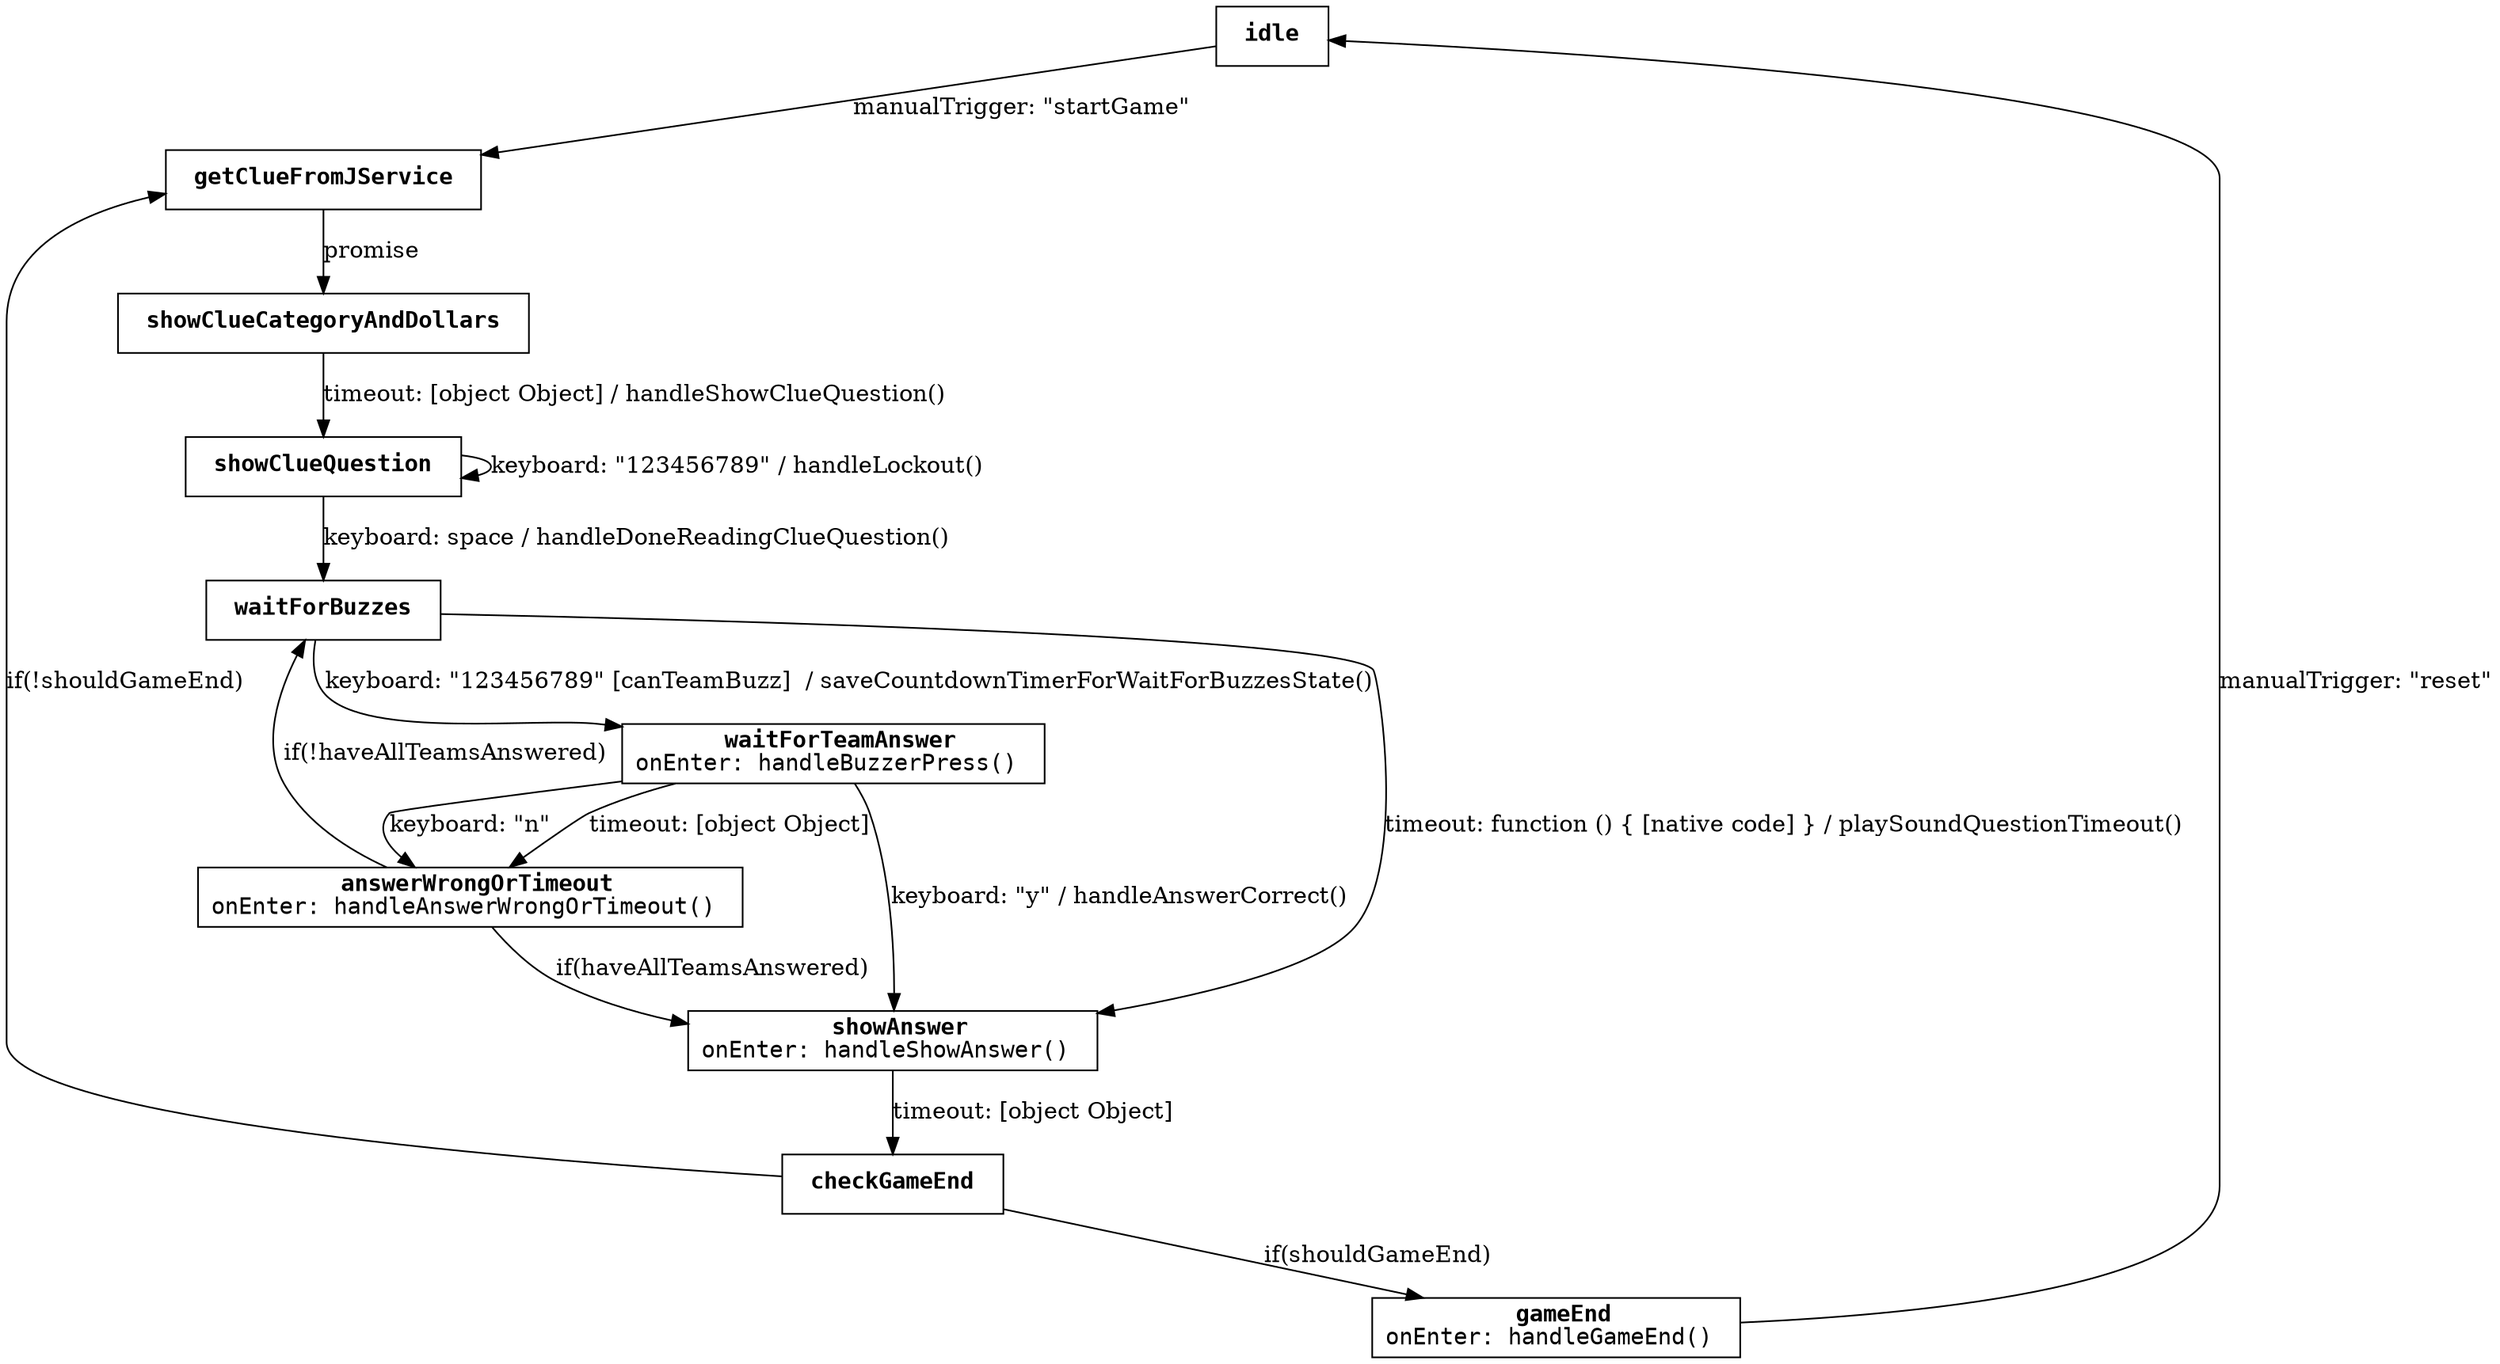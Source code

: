 digraph jeopardy {
	graph [id="jeopardy"];
	node [shape="rect", fontname="monospace"];

	idle [label= < <b>idle</b> >, id="idle"];
	idle -> getClueFromJService [label="manualTrigger: \"startGame\"", id="idle_to_getClueFromJService"];

	getClueFromJService [label= < <b>getClueFromJService</b> >, id="getClueFromJService"];
	getClueFromJService -> showClueCategoryAndDollars [label="promise", id="getClueFromJService_to_showClueCategoryAndDollars"];

	showClueCategoryAndDollars [label= < <b>showClueCategoryAndDollars</b> >, id="showClueCategoryAndDollars"];
	showClueCategoryAndDollars -> showClueQuestion [label="timeout: [object Object] / handleShowClueQuestion()", id="showClueCategoryAndDollars_to_showClueQuestion"];

	showClueQuestion [label= < <b>showClueQuestion</b> >, id="showClueQuestion"];
	showClueQuestion -> waitForBuzzes [label="keyboard: space / handleDoneReadingClueQuestion()", id="showClueQuestion_to_waitForBuzzes"];
	showClueQuestion -> showClueQuestion [label="keyboard: \"123456789\" / handleLockout()", id="showClueQuestion_to_showClueQuestion"];

	waitForBuzzes [label= < <b>waitForBuzzes</b> >, id="waitForBuzzes"];
	waitForBuzzes -> waitForTeamAnswer [label="keyboard: \"123456789\" [canTeamBuzz]  / saveCountdownTimerForWaitForBuzzesState()", id="waitForBuzzes_to_waitForTeamAnswer"];
	waitForBuzzes -> showAnswer [label="timeout: function () { [native code] } / playSoundQuestionTimeout()", id="waitForBuzzes_to_showAnswer"];

	waitForTeamAnswer [label= < <b>waitForTeamAnswer</b><br/>onEnter: handleBuzzerPress() >, id="waitForTeamAnswer"];
	waitForTeamAnswer -> showAnswer [label="keyboard: \"y\" / handleAnswerCorrect()", id="waitForTeamAnswer_to_showAnswer"];
	waitForTeamAnswer -> answerWrongOrTimeout [label="keyboard: \"n\"", id="waitForTeamAnswer_to_answerWrongOrTimeout"];
	waitForTeamAnswer -> answerWrongOrTimeout [label="timeout: [object Object]", id="waitForTeamAnswer_to_answerWrongOrTimeout"];

	answerWrongOrTimeout [label= < <b>answerWrongOrTimeout</b><br/>onEnter: handleAnswerWrongOrTimeout() >, id="answerWrongOrTimeout"];
	answerWrongOrTimeout -> showAnswer [label="if(haveAllTeamsAnswered)", id="answerWrongOrTimeout_to_showAnswer"];
	answerWrongOrTimeout -> waitForBuzzes [label="if(!haveAllTeamsAnswered)", id="answerWrongOrTimeout_to_waitForBuzzes"];

	showAnswer [label= < <b>showAnswer</b><br/>onEnter: handleShowAnswer() >, id="showAnswer"];
	showAnswer -> checkGameEnd [label="timeout: [object Object]", id="showAnswer_to_checkGameEnd"];

	checkGameEnd [label= < <b>checkGameEnd</b> >, id="checkGameEnd"];
	checkGameEnd -> gameEnd [label="if(shouldGameEnd)", id="checkGameEnd_to_gameEnd"];
	checkGameEnd -> getClueFromJService [label="if(!shouldGameEnd)", id="checkGameEnd_to_getClueFromJService"];

	gameEnd [label= < <b>gameEnd</b><br/>onEnter: handleGameEnd() >, id="gameEnd"];
	gameEnd -> idle [label="manualTrigger: \"reset\"", id="gameEnd_to_idle"];

}